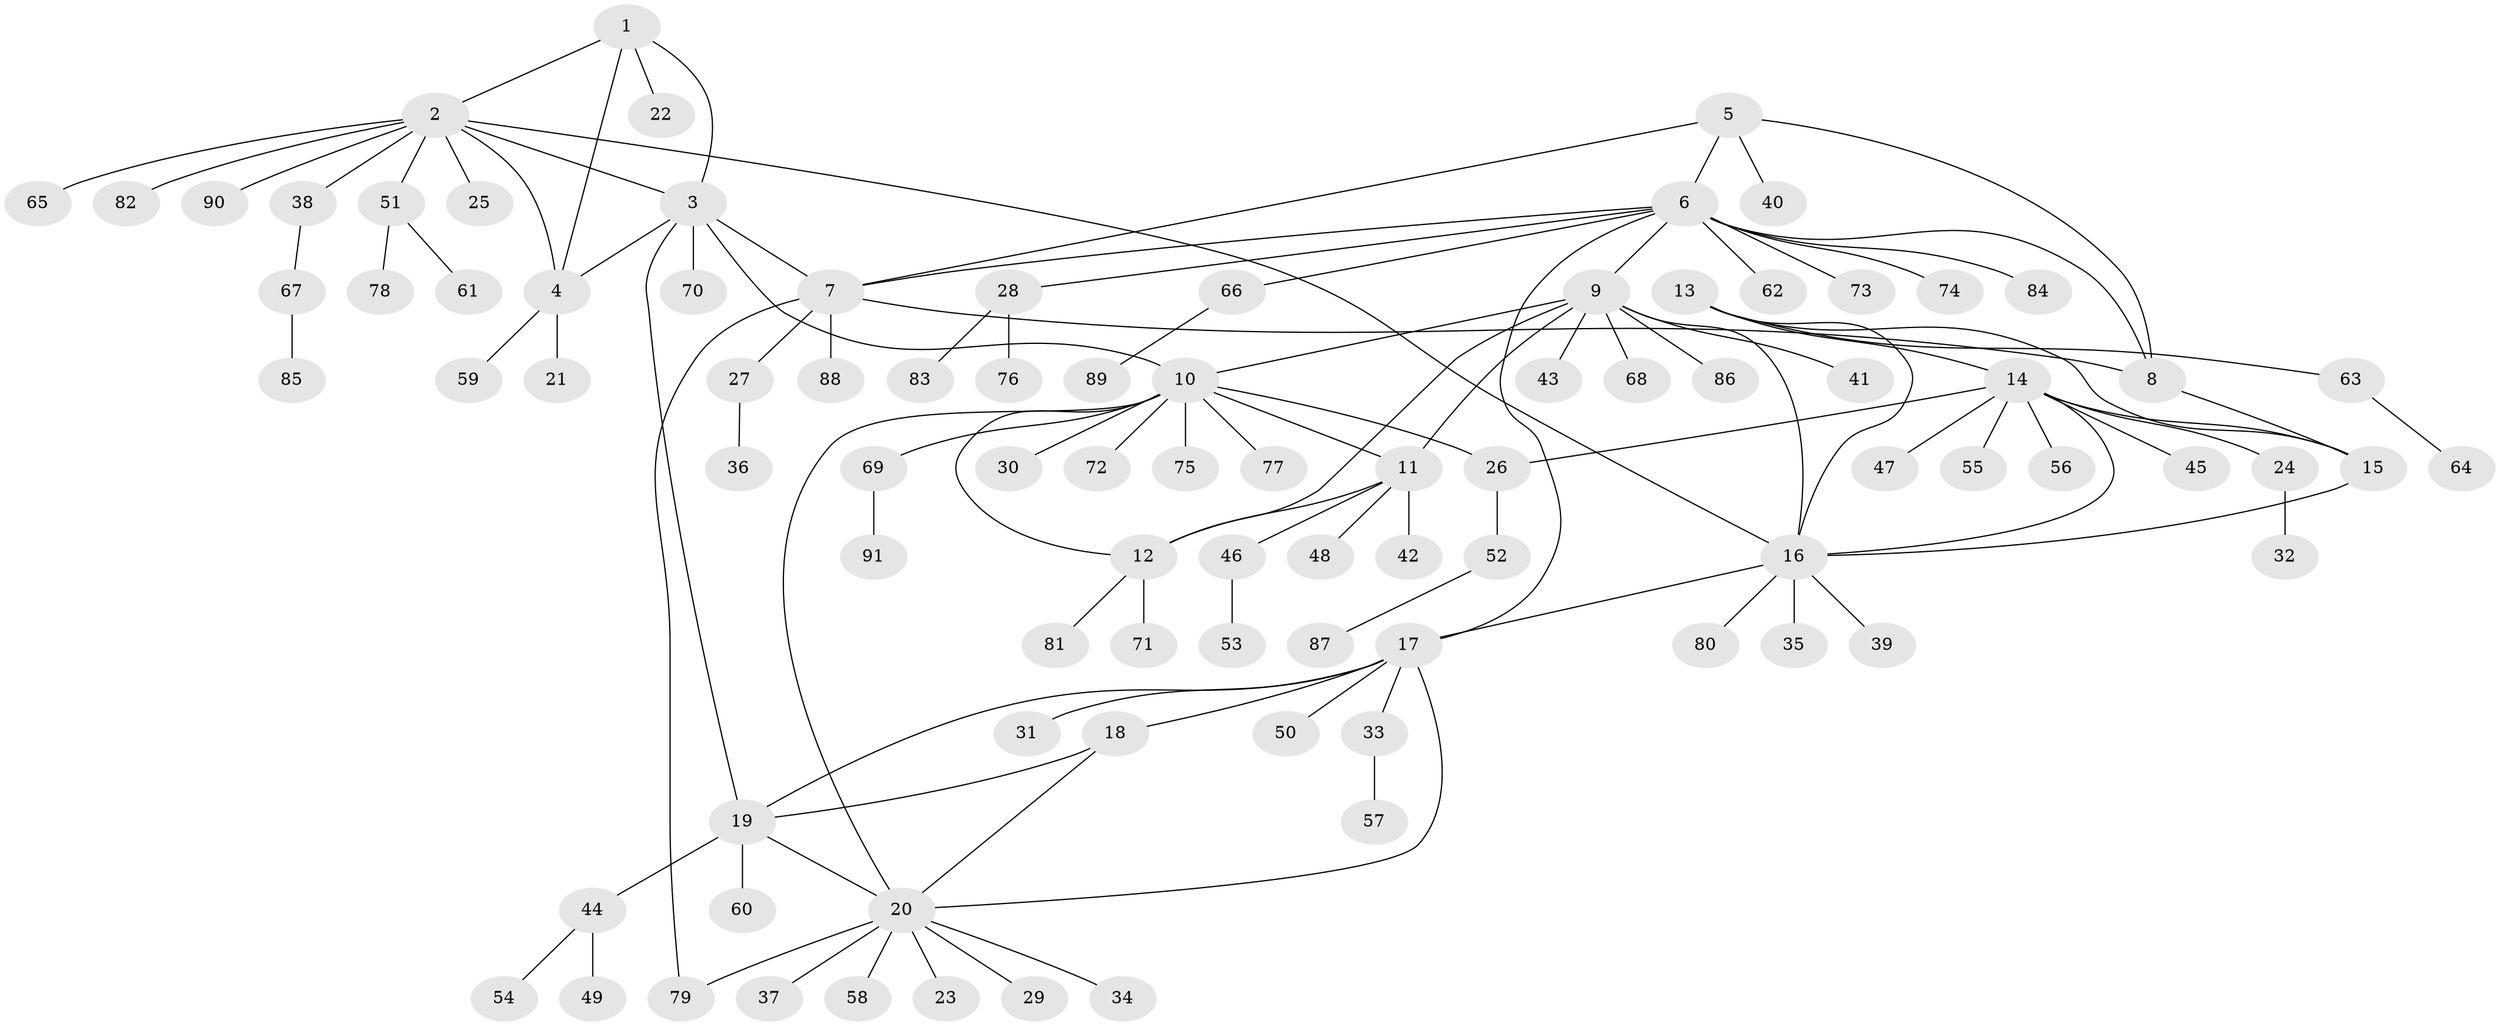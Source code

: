 // coarse degree distribution, {9: 0.02857142857142857, 7: 0.014285714285714285, 2: 0.1, 14: 0.02857142857142857, 5: 0.02857142857142857, 10: 0.014285714285714285, 17: 0.014285714285714285, 4: 0.02857142857142857, 1: 0.7285714285714285, 3: 0.014285714285714285}
// Generated by graph-tools (version 1.1) at 2025/42/03/06/25 10:42:13]
// undirected, 91 vertices, 113 edges
graph export_dot {
graph [start="1"]
  node [color=gray90,style=filled];
  1;
  2;
  3;
  4;
  5;
  6;
  7;
  8;
  9;
  10;
  11;
  12;
  13;
  14;
  15;
  16;
  17;
  18;
  19;
  20;
  21;
  22;
  23;
  24;
  25;
  26;
  27;
  28;
  29;
  30;
  31;
  32;
  33;
  34;
  35;
  36;
  37;
  38;
  39;
  40;
  41;
  42;
  43;
  44;
  45;
  46;
  47;
  48;
  49;
  50;
  51;
  52;
  53;
  54;
  55;
  56;
  57;
  58;
  59;
  60;
  61;
  62;
  63;
  64;
  65;
  66;
  67;
  68;
  69;
  70;
  71;
  72;
  73;
  74;
  75;
  76;
  77;
  78;
  79;
  80;
  81;
  82;
  83;
  84;
  85;
  86;
  87;
  88;
  89;
  90;
  91;
  1 -- 2;
  1 -- 3;
  1 -- 4;
  1 -- 22;
  2 -- 3;
  2 -- 4;
  2 -- 16;
  2 -- 25;
  2 -- 38;
  2 -- 51;
  2 -- 65;
  2 -- 82;
  2 -- 90;
  3 -- 4;
  3 -- 7;
  3 -- 10;
  3 -- 19;
  3 -- 70;
  4 -- 21;
  4 -- 59;
  5 -- 6;
  5 -- 7;
  5 -- 8;
  5 -- 40;
  6 -- 7;
  6 -- 8;
  6 -- 9;
  6 -- 17;
  6 -- 28;
  6 -- 62;
  6 -- 66;
  6 -- 73;
  6 -- 74;
  6 -- 84;
  7 -- 8;
  7 -- 27;
  7 -- 79;
  7 -- 88;
  8 -- 15;
  9 -- 10;
  9 -- 11;
  9 -- 12;
  9 -- 16;
  9 -- 41;
  9 -- 43;
  9 -- 68;
  9 -- 86;
  10 -- 11;
  10 -- 12;
  10 -- 20;
  10 -- 26;
  10 -- 30;
  10 -- 69;
  10 -- 72;
  10 -- 75;
  10 -- 77;
  11 -- 12;
  11 -- 42;
  11 -- 46;
  11 -- 48;
  12 -- 71;
  12 -- 81;
  13 -- 14;
  13 -- 15;
  13 -- 16;
  13 -- 63;
  14 -- 15;
  14 -- 16;
  14 -- 24;
  14 -- 26;
  14 -- 45;
  14 -- 47;
  14 -- 55;
  14 -- 56;
  15 -- 16;
  16 -- 17;
  16 -- 35;
  16 -- 39;
  16 -- 80;
  17 -- 18;
  17 -- 19;
  17 -- 20;
  17 -- 31;
  17 -- 33;
  17 -- 50;
  18 -- 19;
  18 -- 20;
  19 -- 20;
  19 -- 44;
  19 -- 60;
  20 -- 23;
  20 -- 29;
  20 -- 34;
  20 -- 37;
  20 -- 58;
  20 -- 79;
  24 -- 32;
  26 -- 52;
  27 -- 36;
  28 -- 76;
  28 -- 83;
  33 -- 57;
  38 -- 67;
  44 -- 49;
  44 -- 54;
  46 -- 53;
  51 -- 61;
  51 -- 78;
  52 -- 87;
  63 -- 64;
  66 -- 89;
  67 -- 85;
  69 -- 91;
}

